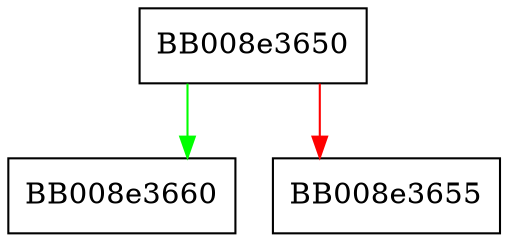 digraph known_compare {
  node [shape="box"];
  graph [splines=ortho];
  BB008e3650 -> BB008e3660 [color="green"];
  BB008e3650 -> BB008e3655 [color="red"];
}